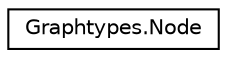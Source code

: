 digraph "Graphical Class Hierarchy"
{
 // LATEX_PDF_SIZE
  edge [fontname="Helvetica",fontsize="10",labelfontname="Helvetica",labelfontsize="10"];
  node [fontname="Helvetica",fontsize="10",shape=record];
  rankdir="LR";
  Node0 [label="Graphtypes.Node",height=0.2,width=0.4,color="black", fillcolor="white", style="filled",URL="$classGraphtypes_1_1Node.html",tooltip=" "];
}
